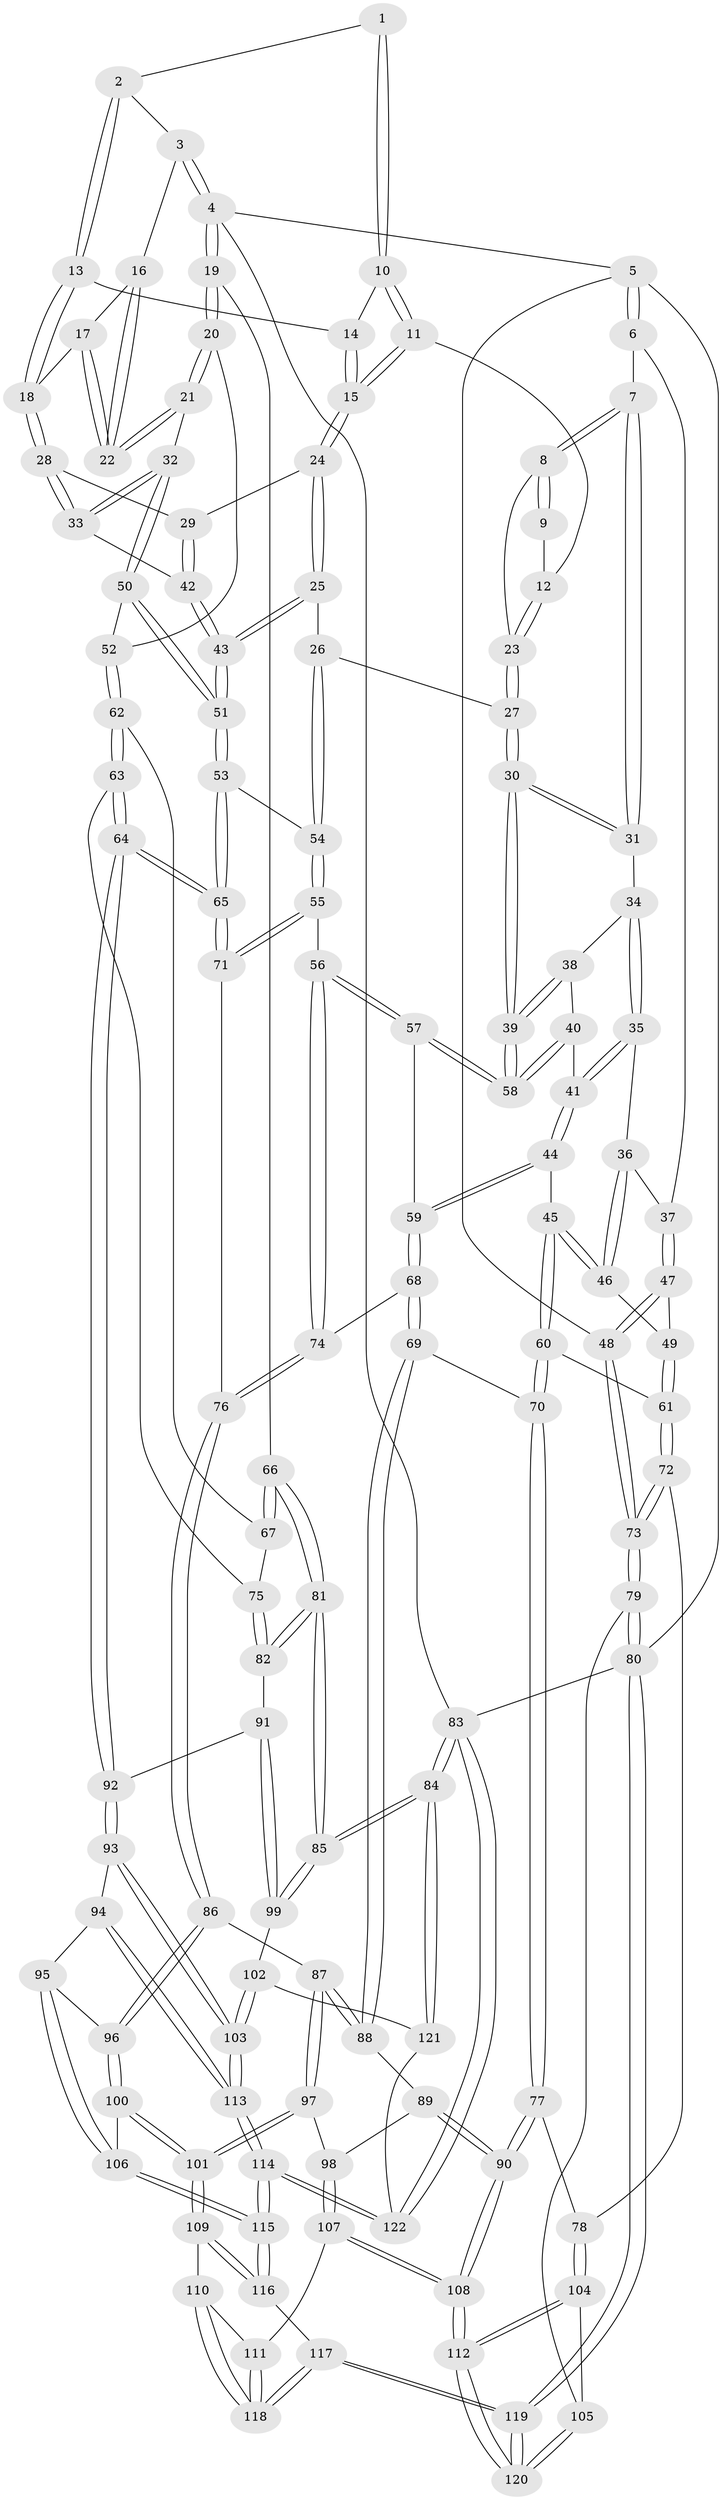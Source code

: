 // Generated by graph-tools (version 1.1) at 2025/27/03/09/25 03:27:15]
// undirected, 122 vertices, 302 edges
graph export_dot {
graph [start="1"]
  node [color=gray90,style=filled];
  1 [pos="+0.6756611727664248+0"];
  2 [pos="+0.8586896073024893+0"];
  3 [pos="+0.9464796846735524+0"];
  4 [pos="+1+0"];
  5 [pos="+0+0"];
  6 [pos="+0.05004132403221128+0"];
  7 [pos="+0.08808385688349568+0"];
  8 [pos="+0.3164073995948873+0"];
  9 [pos="+0.6033823076581774+0"];
  10 [pos="+0.6532900989426007+0.012299591757556433"];
  11 [pos="+0.5878888407555765+0.06589985118123097"];
  12 [pos="+0.5620834504991266+0.056004259176201124"];
  13 [pos="+0.7499765390293447+0.10361912887557823"];
  14 [pos="+0.6623800165657603+0.03849425578236734"];
  15 [pos="+0.6295480315976243+0.14006783252691254"];
  16 [pos="+0.9118067181260986+0"];
  17 [pos="+0.8353549264665033+0.08887306795220459"];
  18 [pos="+0.7508317164886733+0.1133662248873"];
  19 [pos="+1+0.30408489897693625"];
  20 [pos="+1+0.2856474101009446"];
  21 [pos="+0.9257879015882579+0.23148805114009915"];
  22 [pos="+0.9152448407875612+0.17756510154971186"];
  23 [pos="+0.46901222088871625+0.08987413204964301"];
  24 [pos="+0.6372197968214635+0.18700318428295637"];
  25 [pos="+0.6363152244204231+0.18768476813970067"];
  26 [pos="+0.49465796438473664+0.2490549835488044"];
  27 [pos="+0.4724161667236638+0.24420633140126666"];
  28 [pos="+0.7459912710619768+0.1371459814477552"];
  29 [pos="+0.6710715611097472+0.18227512156745965"];
  30 [pos="+0.45010643739991324+0.2533681903729821"];
  31 [pos="+0.13849486174212255+0"];
  32 [pos="+0.9084989065916769+0.2328207877003125"];
  33 [pos="+0.8950763263580858+0.231954413468533"];
  34 [pos="+0.18902987293485268+0.12781182338756242"];
  35 [pos="+0.16065070563158754+0.22265931593166108"];
  36 [pos="+0.15359374818001872+0.22974051280994817"];
  37 [pos="+0.06920561873996568+0.25578082527171886"];
  38 [pos="+0.2140801188962736+0.14673108236762894"];
  39 [pos="+0.4373966747357057+0.2619859132670508"];
  40 [pos="+0.302329991965995+0.3250063431835549"];
  41 [pos="+0.2803932894944912+0.33739294646943185"];
  42 [pos="+0.7689312635480079+0.29376101635105223"];
  43 [pos="+0.7189270805160242+0.3854484752535037"];
  44 [pos="+0.22663256227901676+0.4107816102245447"];
  45 [pos="+0.1915836711407665+0.4235065212855478"];
  46 [pos="+0.14261681420874664+0.3978460303808162"];
  47 [pos="+0+0.3513654651500284"];
  48 [pos="+0+0.34725801638917403"];
  49 [pos="+0+0.38163814969278725"];
  50 [pos="+0.788021764827258+0.4278399501809285"];
  51 [pos="+0.7107840752838593+0.41659695896539806"];
  52 [pos="+0.8409418029066247+0.44789904601598934"];
  53 [pos="+0.702533432626724+0.42174758748877844"];
  54 [pos="+0.6295649406433794+0.42700660882123076"];
  55 [pos="+0.5602103311194988+0.5158476264055084"];
  56 [pos="+0.5326601175626188+0.5151081274217018"];
  57 [pos="+0.4193627687328803+0.4146338453164252"];
  58 [pos="+0.41887420918779006+0.2843392935917219"];
  59 [pos="+0.3464326587345579+0.4998215574334672"];
  60 [pos="+0.16566264663712862+0.5734237168064661"];
  61 [pos="+0.1158923008560059+0.5828966523122012"];
  62 [pos="+0.8802554970561427+0.5368567792416298"];
  63 [pos="+0.8192313229682726+0.6419983277308593"];
  64 [pos="+0.7760196106453044+0.6723338352854289"];
  65 [pos="+0.7666746155868781+0.6668576316180858"];
  66 [pos="+1+0.44787832769944347"];
  67 [pos="+1+0.5266209922230766"];
  68 [pos="+0.36157747115203176+0.6033644691078855"];
  69 [pos="+0.3558337649898094+0.6137880662770642"];
  70 [pos="+0.1789124597322732+0.5845359261100762"];
  71 [pos="+0.6065416805199391+0.6504991806134194"];
  72 [pos="+0.0761244599663579+0.6052364827910577"];
  73 [pos="+0+0.6292849016967577"];
  74 [pos="+0.3823193580440188+0.5954256742480616"];
  75 [pos="+0.9461660360314397+0.65865699809852"];
  76 [pos="+0.5999513409278504+0.6574693017071173"];
  77 [pos="+0.18739258706564144+0.7688964708744247"];
  78 [pos="+0.10473613846961076+0.7622931466113837"];
  79 [pos="+0+0.8145191353757033"];
  80 [pos="+0+1"];
  81 [pos="+1+0.7792261934849504"];
  82 [pos="+1+0.716789159263599"];
  83 [pos="+1+1"];
  84 [pos="+1+1"];
  85 [pos="+1+0.8548758873694452"];
  86 [pos="+0.5969709793352977+0.6615105316663626"];
  87 [pos="+0.4304519975507254+0.724815486004635"];
  88 [pos="+0.36451610864977174+0.67359568683917"];
  89 [pos="+0.3049675401933597+0.7326289625280683"];
  90 [pos="+0.22943164371761832+0.7992996666644882"];
  91 [pos="+0.8938730938098185+0.7632987099175111"];
  92 [pos="+0.7782179732208899+0.6838757160767487"];
  93 [pos="+0.7688878294771209+0.7212142907517928"];
  94 [pos="+0.6929829652904018+0.8130411726305479"];
  95 [pos="+0.6533418312952142+0.8143199385411093"];
  96 [pos="+0.5885469796180985+0.7706375665761622"];
  97 [pos="+0.4460453876658863+0.779194438311947"];
  98 [pos="+0.38058445396982715+0.8334405938284238"];
  99 [pos="+0.9216614518941579+0.8620206002989975"];
  100 [pos="+0.5363648970969502+0.8191952715086788"];
  101 [pos="+0.49379739616201074+0.8320993919787122"];
  102 [pos="+0.8982248772684166+0.8808006474543599"];
  103 [pos="+0.8281321517721103+0.9067620984905703"];
  104 [pos="+0.005212531233041928+0.8017035853352099"];
  105 [pos="+0+0.8201252918620071"];
  106 [pos="+0.6109541011358512+0.8750551800674695"];
  107 [pos="+0.3366102081306049+0.8808596361587345"];
  108 [pos="+0.24574260832444475+0.894320275602376"];
  109 [pos="+0.49077802994131087+0.8544235182236383"];
  110 [pos="+0.4858394898356309+0.8571317995490872"];
  111 [pos="+0.37843935572929743+0.8975927649903915"];
  112 [pos="+0.22171342289505486+0.9559894705726328"];
  113 [pos="+0.7420040475014075+1"];
  114 [pos="+0.6796889118668304+1"];
  115 [pos="+0.6545717611938074+1"];
  116 [pos="+0.5991264396482062+1"];
  117 [pos="+0.5144348124605442+1"];
  118 [pos="+0.4118731127772613+0.940436168413479"];
  119 [pos="+0.22058905291064138+1"];
  120 [pos="+0.21110425550507464+1"];
  121 [pos="+0.9379466849964712+0.9605280397029121"];
  122 [pos="+0.7478744526774036+1"];
  1 -- 2;
  1 -- 10;
  1 -- 10;
  2 -- 3;
  2 -- 13;
  2 -- 13;
  3 -- 4;
  3 -- 4;
  3 -- 16;
  4 -- 5;
  4 -- 19;
  4 -- 19;
  4 -- 83;
  5 -- 6;
  5 -- 6;
  5 -- 48;
  5 -- 80;
  6 -- 7;
  6 -- 37;
  7 -- 8;
  7 -- 8;
  7 -- 31;
  7 -- 31;
  8 -- 9;
  8 -- 9;
  8 -- 23;
  9 -- 12;
  10 -- 11;
  10 -- 11;
  10 -- 14;
  11 -- 12;
  11 -- 15;
  11 -- 15;
  12 -- 23;
  12 -- 23;
  13 -- 14;
  13 -- 18;
  13 -- 18;
  14 -- 15;
  14 -- 15;
  15 -- 24;
  15 -- 24;
  16 -- 17;
  16 -- 22;
  16 -- 22;
  17 -- 18;
  17 -- 22;
  17 -- 22;
  18 -- 28;
  18 -- 28;
  19 -- 20;
  19 -- 20;
  19 -- 66;
  20 -- 21;
  20 -- 21;
  20 -- 52;
  21 -- 22;
  21 -- 22;
  21 -- 32;
  23 -- 27;
  23 -- 27;
  24 -- 25;
  24 -- 25;
  24 -- 29;
  25 -- 26;
  25 -- 43;
  25 -- 43;
  26 -- 27;
  26 -- 54;
  26 -- 54;
  27 -- 30;
  27 -- 30;
  28 -- 29;
  28 -- 33;
  28 -- 33;
  29 -- 42;
  29 -- 42;
  30 -- 31;
  30 -- 31;
  30 -- 39;
  30 -- 39;
  31 -- 34;
  32 -- 33;
  32 -- 33;
  32 -- 50;
  32 -- 50;
  33 -- 42;
  34 -- 35;
  34 -- 35;
  34 -- 38;
  35 -- 36;
  35 -- 41;
  35 -- 41;
  36 -- 37;
  36 -- 46;
  36 -- 46;
  37 -- 47;
  37 -- 47;
  38 -- 39;
  38 -- 39;
  38 -- 40;
  39 -- 58;
  39 -- 58;
  40 -- 41;
  40 -- 58;
  40 -- 58;
  41 -- 44;
  41 -- 44;
  42 -- 43;
  42 -- 43;
  43 -- 51;
  43 -- 51;
  44 -- 45;
  44 -- 59;
  44 -- 59;
  45 -- 46;
  45 -- 46;
  45 -- 60;
  45 -- 60;
  46 -- 49;
  47 -- 48;
  47 -- 48;
  47 -- 49;
  48 -- 73;
  48 -- 73;
  49 -- 61;
  49 -- 61;
  50 -- 51;
  50 -- 51;
  50 -- 52;
  51 -- 53;
  51 -- 53;
  52 -- 62;
  52 -- 62;
  53 -- 54;
  53 -- 65;
  53 -- 65;
  54 -- 55;
  54 -- 55;
  55 -- 56;
  55 -- 71;
  55 -- 71;
  56 -- 57;
  56 -- 57;
  56 -- 74;
  56 -- 74;
  57 -- 58;
  57 -- 58;
  57 -- 59;
  59 -- 68;
  59 -- 68;
  60 -- 61;
  60 -- 70;
  60 -- 70;
  61 -- 72;
  61 -- 72;
  62 -- 63;
  62 -- 63;
  62 -- 67;
  63 -- 64;
  63 -- 64;
  63 -- 75;
  64 -- 65;
  64 -- 65;
  64 -- 92;
  64 -- 92;
  65 -- 71;
  65 -- 71;
  66 -- 67;
  66 -- 67;
  66 -- 81;
  66 -- 81;
  67 -- 75;
  68 -- 69;
  68 -- 69;
  68 -- 74;
  69 -- 70;
  69 -- 88;
  69 -- 88;
  70 -- 77;
  70 -- 77;
  71 -- 76;
  72 -- 73;
  72 -- 73;
  72 -- 78;
  73 -- 79;
  73 -- 79;
  74 -- 76;
  74 -- 76;
  75 -- 82;
  75 -- 82;
  76 -- 86;
  76 -- 86;
  77 -- 78;
  77 -- 90;
  77 -- 90;
  78 -- 104;
  78 -- 104;
  79 -- 80;
  79 -- 80;
  79 -- 105;
  80 -- 119;
  80 -- 119;
  80 -- 83;
  81 -- 82;
  81 -- 82;
  81 -- 85;
  81 -- 85;
  82 -- 91;
  83 -- 84;
  83 -- 84;
  83 -- 122;
  83 -- 122;
  84 -- 85;
  84 -- 85;
  84 -- 121;
  84 -- 121;
  85 -- 99;
  85 -- 99;
  86 -- 87;
  86 -- 96;
  86 -- 96;
  87 -- 88;
  87 -- 88;
  87 -- 97;
  87 -- 97;
  88 -- 89;
  89 -- 90;
  89 -- 90;
  89 -- 98;
  90 -- 108;
  90 -- 108;
  91 -- 92;
  91 -- 99;
  91 -- 99;
  92 -- 93;
  92 -- 93;
  93 -- 94;
  93 -- 103;
  93 -- 103;
  94 -- 95;
  94 -- 113;
  94 -- 113;
  95 -- 96;
  95 -- 106;
  95 -- 106;
  96 -- 100;
  96 -- 100;
  97 -- 98;
  97 -- 101;
  97 -- 101;
  98 -- 107;
  98 -- 107;
  99 -- 102;
  100 -- 101;
  100 -- 101;
  100 -- 106;
  101 -- 109;
  101 -- 109;
  102 -- 103;
  102 -- 103;
  102 -- 121;
  103 -- 113;
  103 -- 113;
  104 -- 105;
  104 -- 112;
  104 -- 112;
  105 -- 120;
  105 -- 120;
  106 -- 115;
  106 -- 115;
  107 -- 108;
  107 -- 108;
  107 -- 111;
  108 -- 112;
  108 -- 112;
  109 -- 110;
  109 -- 116;
  109 -- 116;
  110 -- 111;
  110 -- 118;
  110 -- 118;
  111 -- 118;
  111 -- 118;
  112 -- 120;
  112 -- 120;
  113 -- 114;
  113 -- 114;
  114 -- 115;
  114 -- 115;
  114 -- 122;
  114 -- 122;
  115 -- 116;
  115 -- 116;
  116 -- 117;
  117 -- 118;
  117 -- 118;
  117 -- 119;
  117 -- 119;
  119 -- 120;
  119 -- 120;
  121 -- 122;
}

